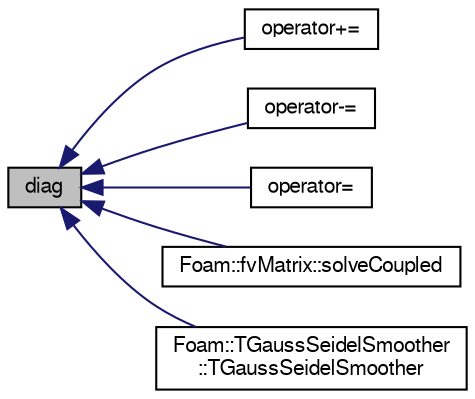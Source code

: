 digraph "diag"
{
  bgcolor="transparent";
  edge [fontname="FreeSans",fontsize="10",labelfontname="FreeSans",labelfontsize="10"];
  node [fontname="FreeSans",fontsize="10",shape=record];
  rankdir="LR";
  Node1 [label="diag",height=0.2,width=0.4,color="black", fillcolor="grey75", style="filled" fontcolor="black"];
  Node1 -> Node2 [dir="back",color="midnightblue",fontsize="10",style="solid",fontname="FreeSans"];
  Node2 [label="operator+=",height=0.2,width=0.4,color="black",URL="$a01246.html#a67cb5e721083def89a8775562081caeb"];
  Node1 -> Node3 [dir="back",color="midnightblue",fontsize="10",style="solid",fontname="FreeSans"];
  Node3 [label="operator-=",height=0.2,width=0.4,color="black",URL="$a01246.html#ade231ee3b05d977629dbaeeb2c538dae"];
  Node1 -> Node4 [dir="back",color="midnightblue",fontsize="10",style="solid",fontname="FreeSans"];
  Node4 [label="operator=",height=0.2,width=0.4,color="black",URL="$a01246.html#a855e48a9b4e9d4ea44f93b8120b41905"];
  Node1 -> Node5 [dir="back",color="midnightblue",fontsize="10",style="solid",fontname="FreeSans"];
  Node5 [label="Foam::fvMatrix::solveCoupled",height=0.2,width=0.4,color="black",URL="$a00850.html#a5daac6452de122aa2ce063b6b6c9533e",tooltip="Solve coupled returning the solution statistics. "];
  Node1 -> Node6 [dir="back",color="midnightblue",fontsize="10",style="solid",fontname="FreeSans"];
  Node6 [label="Foam::TGaussSeidelSmoother\l::TGaussSeidelSmoother",height=0.2,width=0.4,color="black",URL="$a02504.html#a37d1e9ced3ff8cc76ec3c4855784cc83",tooltip="Construct from components. "];
}
